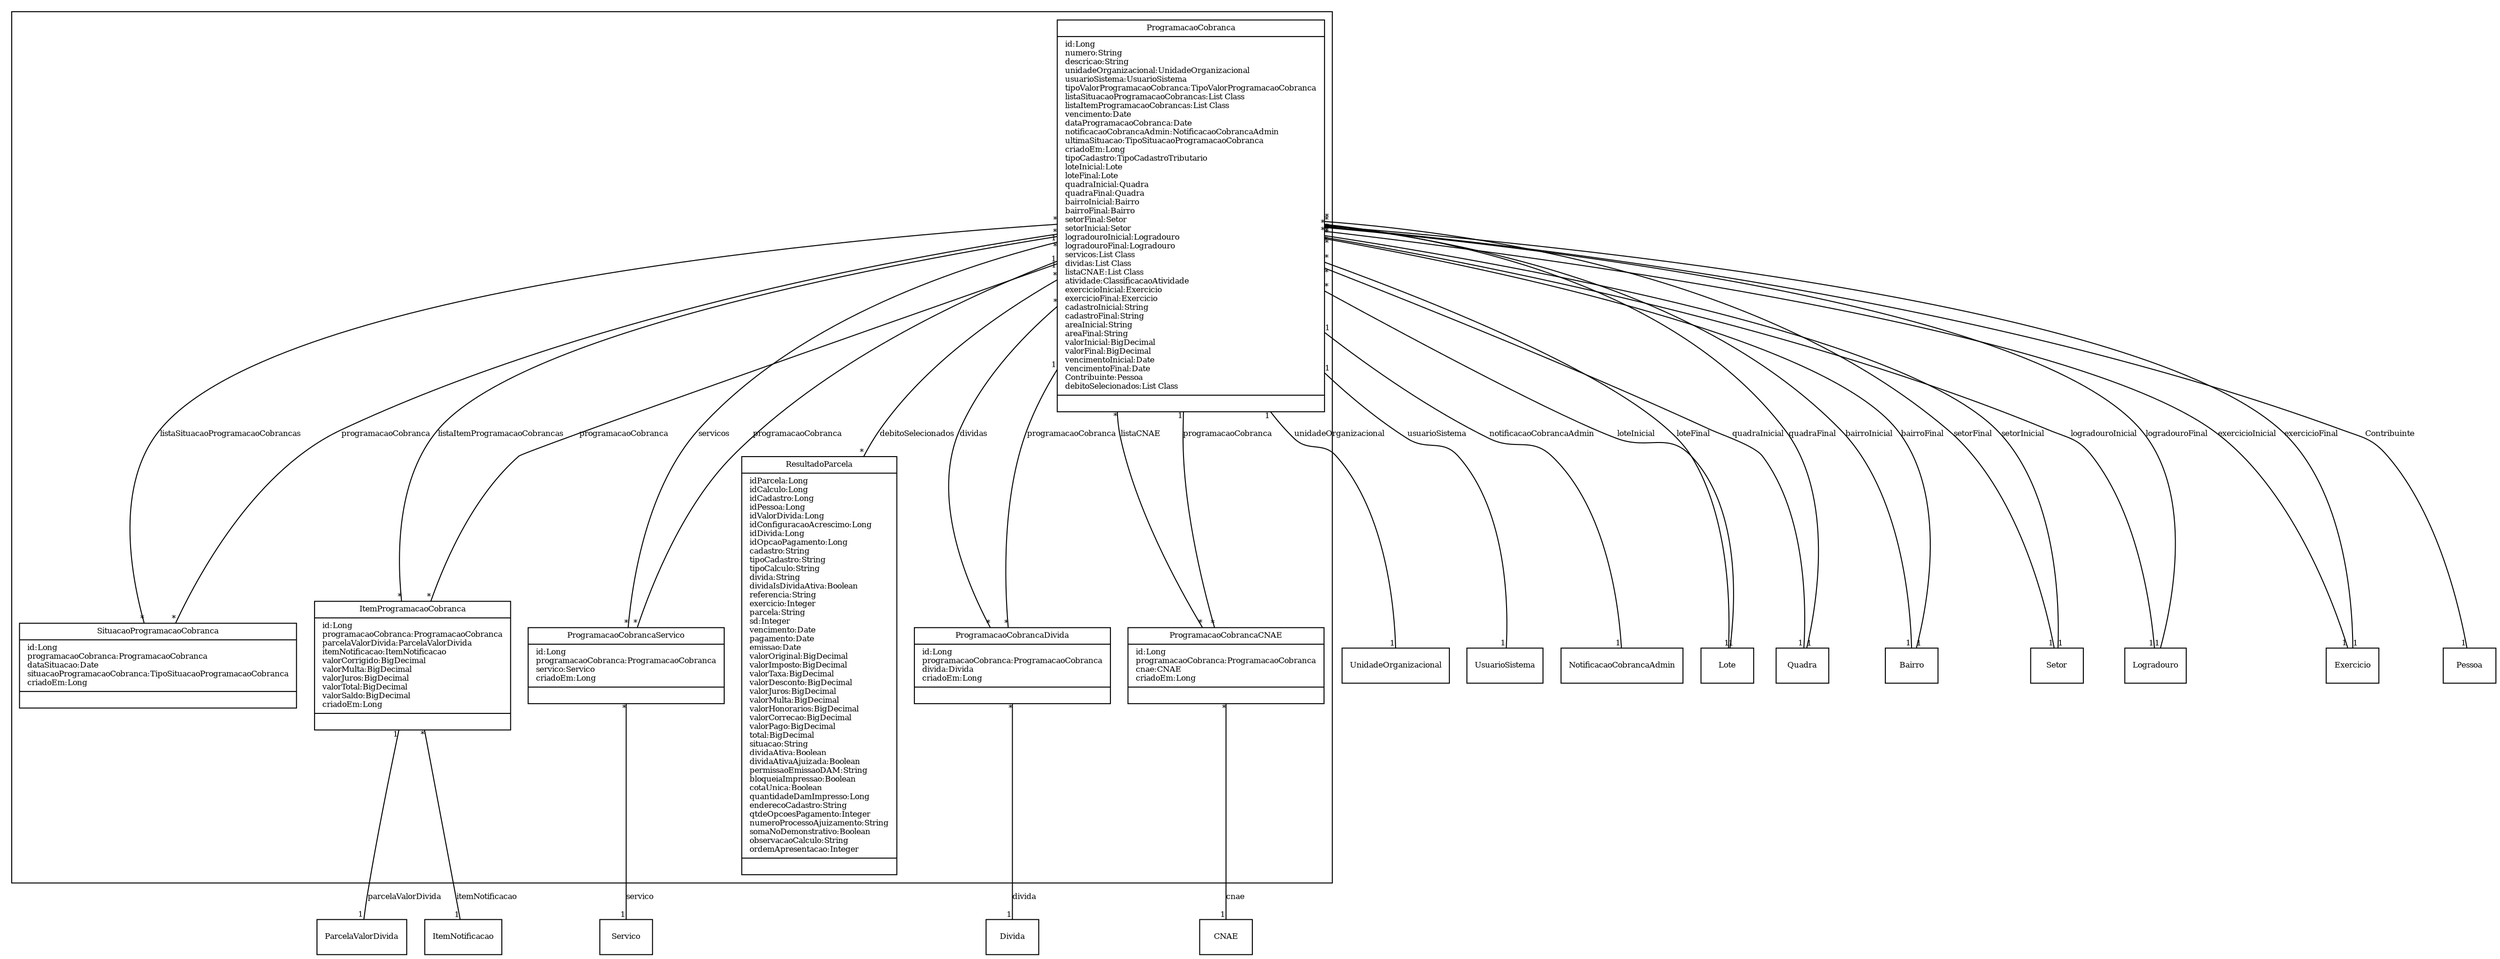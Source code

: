digraph G{
fontname = "Times-Roman"
fontsize = 8

node [
        fontname = "Times-Roman"
        fontsize = 8
        shape = "record"
]

edge [
        fontname = "Times-Roman"
        fontsize = 8
]

subgraph clusterPROGRAMACAO_DE_COBRANCA
{
ProgramacaoCobranca [label = "{ProgramacaoCobranca|id:Long\lnumero:String\ldescricao:String\lunidadeOrganizacional:UnidadeOrganizacional\lusuarioSistema:UsuarioSistema\ltipoValorProgramacaoCobranca:TipoValorProgramacaoCobranca\llistaSituacaoProgramacaoCobrancas:List Class\llistaItemProgramacaoCobrancas:List Class\lvencimento:Date\ldataProgramacaoCobranca:Date\lnotificacaoCobrancaAdmin:NotificacaoCobrancaAdmin\lultimaSituacao:TipoSituacaoProgramacaoCobranca\lcriadoEm:Long\ltipoCadastro:TipoCadastroTributario\lloteInicial:Lote\lloteFinal:Lote\lquadraInicial:Quadra\lquadraFinal:Quadra\lbairroInicial:Bairro\lbairroFinal:Bairro\lsetorFinal:Setor\lsetorInicial:Setor\llogradouroInicial:Logradouro\llogradouroFinal:Logradouro\lservicos:List Class\ldividas:List Class\llistaCNAE:List Class\latividade:ClassificacaoAtividade\lexercicioInicial:Exercicio\lexercicioFinal:Exercicio\lcadastroInicial:String\lcadastroFinal:String\lareaInicial:String\lareaFinal:String\lvalorInicial:BigDecimal\lvalorFinal:BigDecimal\lvencimentoInicial:Date\lvencimentoFinal:Date\lContribuinte:Pessoa\ldebitoSelecionados:List Class\l|\l}"]
SituacaoProgramacaoCobranca [label = "{SituacaoProgramacaoCobranca|id:Long\lprogramacaoCobranca:ProgramacaoCobranca\ldataSituacao:Date\lsituacaoProgramacaoCobranca:TipoSituacaoProgramacaoCobranca\lcriadoEm:Long\l|\l}"]
ItemProgramacaoCobranca [label = "{ItemProgramacaoCobranca|id:Long\lprogramacaoCobranca:ProgramacaoCobranca\lparcelaValorDivida:ParcelaValorDivida\litemNotificacao:ItemNotificacao\lvalorCorrigido:BigDecimal\lvalorMulta:BigDecimal\lvalorJuros:BigDecimal\lvalorTotal:BigDecimal\lvalorSaldo:BigDecimal\lcriadoEm:Long\l|\l}"]
ProgramacaoCobrancaServico [label = "{ProgramacaoCobrancaServico|id:Long\lprogramacaoCobranca:ProgramacaoCobranca\lservico:Servico\lcriadoEm:Long\l|\l}"]
ProgramacaoCobrancaDivida [label = "{ProgramacaoCobrancaDivida|id:Long\lprogramacaoCobranca:ProgramacaoCobranca\ldivida:Divida\lcriadoEm:Long\l|\l}"]
ProgramacaoCobrancaCNAE [label = "{ProgramacaoCobrancaCNAE|id:Long\lprogramacaoCobranca:ProgramacaoCobranca\lcnae:CNAE\lcriadoEm:Long\l|\l}"]
ResultadoParcela [label = "{ResultadoParcela|idParcela:Long\lidCalculo:Long\lidCadastro:Long\lidPessoa:Long\lidValorDivida:Long\lidConfiguracaoAcrescimo:Long\lidDivida:Long\lidOpcaoPagamento:Long\lcadastro:String\ltipoCadastro:String\ltipoCalculo:String\ldivida:String\ldividaIsDividaAtiva:Boolean\lreferencia:String\lexercicio:Integer\lparcela:String\lsd:Integer\lvencimento:Date\lpagamento:Date\lemissao:Date\lvalorOriginal:BigDecimal\lvalorImposto:BigDecimal\lvalorTaxa:BigDecimal\lvalorDesconto:BigDecimal\lvalorJuros:BigDecimal\lvalorMulta:BigDecimal\lvalorHonorarios:BigDecimal\lvalorCorrecao:BigDecimal\lvalorPago:BigDecimal\ltotal:BigDecimal\lsituacao:String\ldividaAtiva:Boolean\ldividaAtivaAjuizada:Boolean\lpermissaoEmissaoDAM:String\lbloqueiaImpressao:Boolean\lcotaUnica:Boolean\lquantidadeDamImpresso:Long\lenderecoCadastro:String\lqtdeOpcoesPagamento:Integer\lnumeroProcessoAjuizamento:String\lsomaNoDemonstrativo:Boolean\lobservacaoCalculo:String\lordemApresentacao:Integer\l|\l}"]
}
edge [arrowhead = "none" headlabel = "1" taillabel = "1"] ProgramacaoCobranca -> UnidadeOrganizacional [label = "unidadeOrganizacional"]
edge [arrowhead = "none" headlabel = "1" taillabel = "1"] ProgramacaoCobranca -> UsuarioSistema [label = "usuarioSistema"]
edge [arrowhead = "none" headlabel = "*" taillabel = "*"] ProgramacaoCobranca -> SituacaoProgramacaoCobranca [label = "listaSituacaoProgramacaoCobrancas"]
edge [arrowhead = "none" headlabel = "*" taillabel = "*"] ProgramacaoCobranca -> ItemProgramacaoCobranca [label = "listaItemProgramacaoCobrancas"]
edge [arrowhead = "none" headlabel = "1" taillabel = "1"] ProgramacaoCobranca -> NotificacaoCobrancaAdmin [label = "notificacaoCobrancaAdmin"]
edge [arrowhead = "none" headlabel = "1" taillabel = "*"] ProgramacaoCobranca -> Lote [label = "loteInicial"]
edge [arrowhead = "none" headlabel = "1" taillabel = "*"] ProgramacaoCobranca -> Lote [label = "loteFinal"]
edge [arrowhead = "none" headlabel = "1" taillabel = "*"] ProgramacaoCobranca -> Quadra [label = "quadraInicial"]
edge [arrowhead = "none" headlabel = "1" taillabel = "*"] ProgramacaoCobranca -> Quadra [label = "quadraFinal"]
edge [arrowhead = "none" headlabel = "1" taillabel = "*"] ProgramacaoCobranca -> Bairro [label = "bairroInicial"]
edge [arrowhead = "none" headlabel = "1" taillabel = "*"] ProgramacaoCobranca -> Bairro [label = "bairroFinal"]
edge [arrowhead = "none" headlabel = "1" taillabel = "*"] ProgramacaoCobranca -> Setor [label = "setorFinal"]
edge [arrowhead = "none" headlabel = "1" taillabel = "*"] ProgramacaoCobranca -> Setor [label = "setorInicial"]
edge [arrowhead = "none" headlabel = "1" taillabel = "*"] ProgramacaoCobranca -> Logradouro [label = "logradouroInicial"]
edge [arrowhead = "none" headlabel = "1" taillabel = "*"] ProgramacaoCobranca -> Logradouro [label = "logradouroFinal"]
edge [arrowhead = "none" headlabel = "*" taillabel = "*"] ProgramacaoCobranca -> ProgramacaoCobrancaServico [label = "servicos"]
edge [arrowhead = "none" headlabel = "*" taillabel = "*"] ProgramacaoCobranca -> ProgramacaoCobrancaDivida [label = "dividas"]
edge [arrowhead = "none" headlabel = "*" taillabel = "*"] ProgramacaoCobranca -> ProgramacaoCobrancaCNAE [label = "listaCNAE"]
edge [arrowhead = "none" headlabel = "1" taillabel = "*"] ProgramacaoCobranca -> Exercicio [label = "exercicioInicial"]
edge [arrowhead = "none" headlabel = "1" taillabel = "*"] ProgramacaoCobranca -> Exercicio [label = "exercicioFinal"]
edge [arrowhead = "none" headlabel = "1" taillabel = "*"] ProgramacaoCobranca -> Pessoa [label = "Contribuinte"]
edge [arrowhead = "none" headlabel = "*" taillabel = "*"] ProgramacaoCobranca -> ResultadoParcela [label = "debitoSelecionados"]
edge [arrowhead = "none" headlabel = "1" taillabel = "*"] SituacaoProgramacaoCobranca -> ProgramacaoCobranca [label = "programacaoCobranca"]
edge [arrowhead = "none" headlabel = "1" taillabel = "*"] ItemProgramacaoCobranca -> ProgramacaoCobranca [label = "programacaoCobranca"]
edge [arrowhead = "none" headlabel = "1" taillabel = "1"] ItemProgramacaoCobranca -> ParcelaValorDivida [label = "parcelaValorDivida"]
edge [arrowhead = "none" headlabel = "1" taillabel = "*"] ItemProgramacaoCobranca -> ItemNotificacao [label = "itemNotificacao"]
edge [arrowhead = "none" headlabel = "1" taillabel = "*"] ProgramacaoCobrancaServico -> ProgramacaoCobranca [label = "programacaoCobranca"]
edge [arrowhead = "none" headlabel = "1" taillabel = "*"] ProgramacaoCobrancaServico -> Servico [label = "servico"]
edge [arrowhead = "none" headlabel = "1" taillabel = "*"] ProgramacaoCobrancaDivida -> ProgramacaoCobranca [label = "programacaoCobranca"]
edge [arrowhead = "none" headlabel = "1" taillabel = "*"] ProgramacaoCobrancaDivida -> Divida [label = "divida"]
edge [arrowhead = "none" headlabel = "1" taillabel = "*"] ProgramacaoCobrancaCNAE -> ProgramacaoCobranca [label = "programacaoCobranca"]
edge [arrowhead = "none" headlabel = "1" taillabel = "*"] ProgramacaoCobrancaCNAE -> CNAE [label = "cnae"]
}
